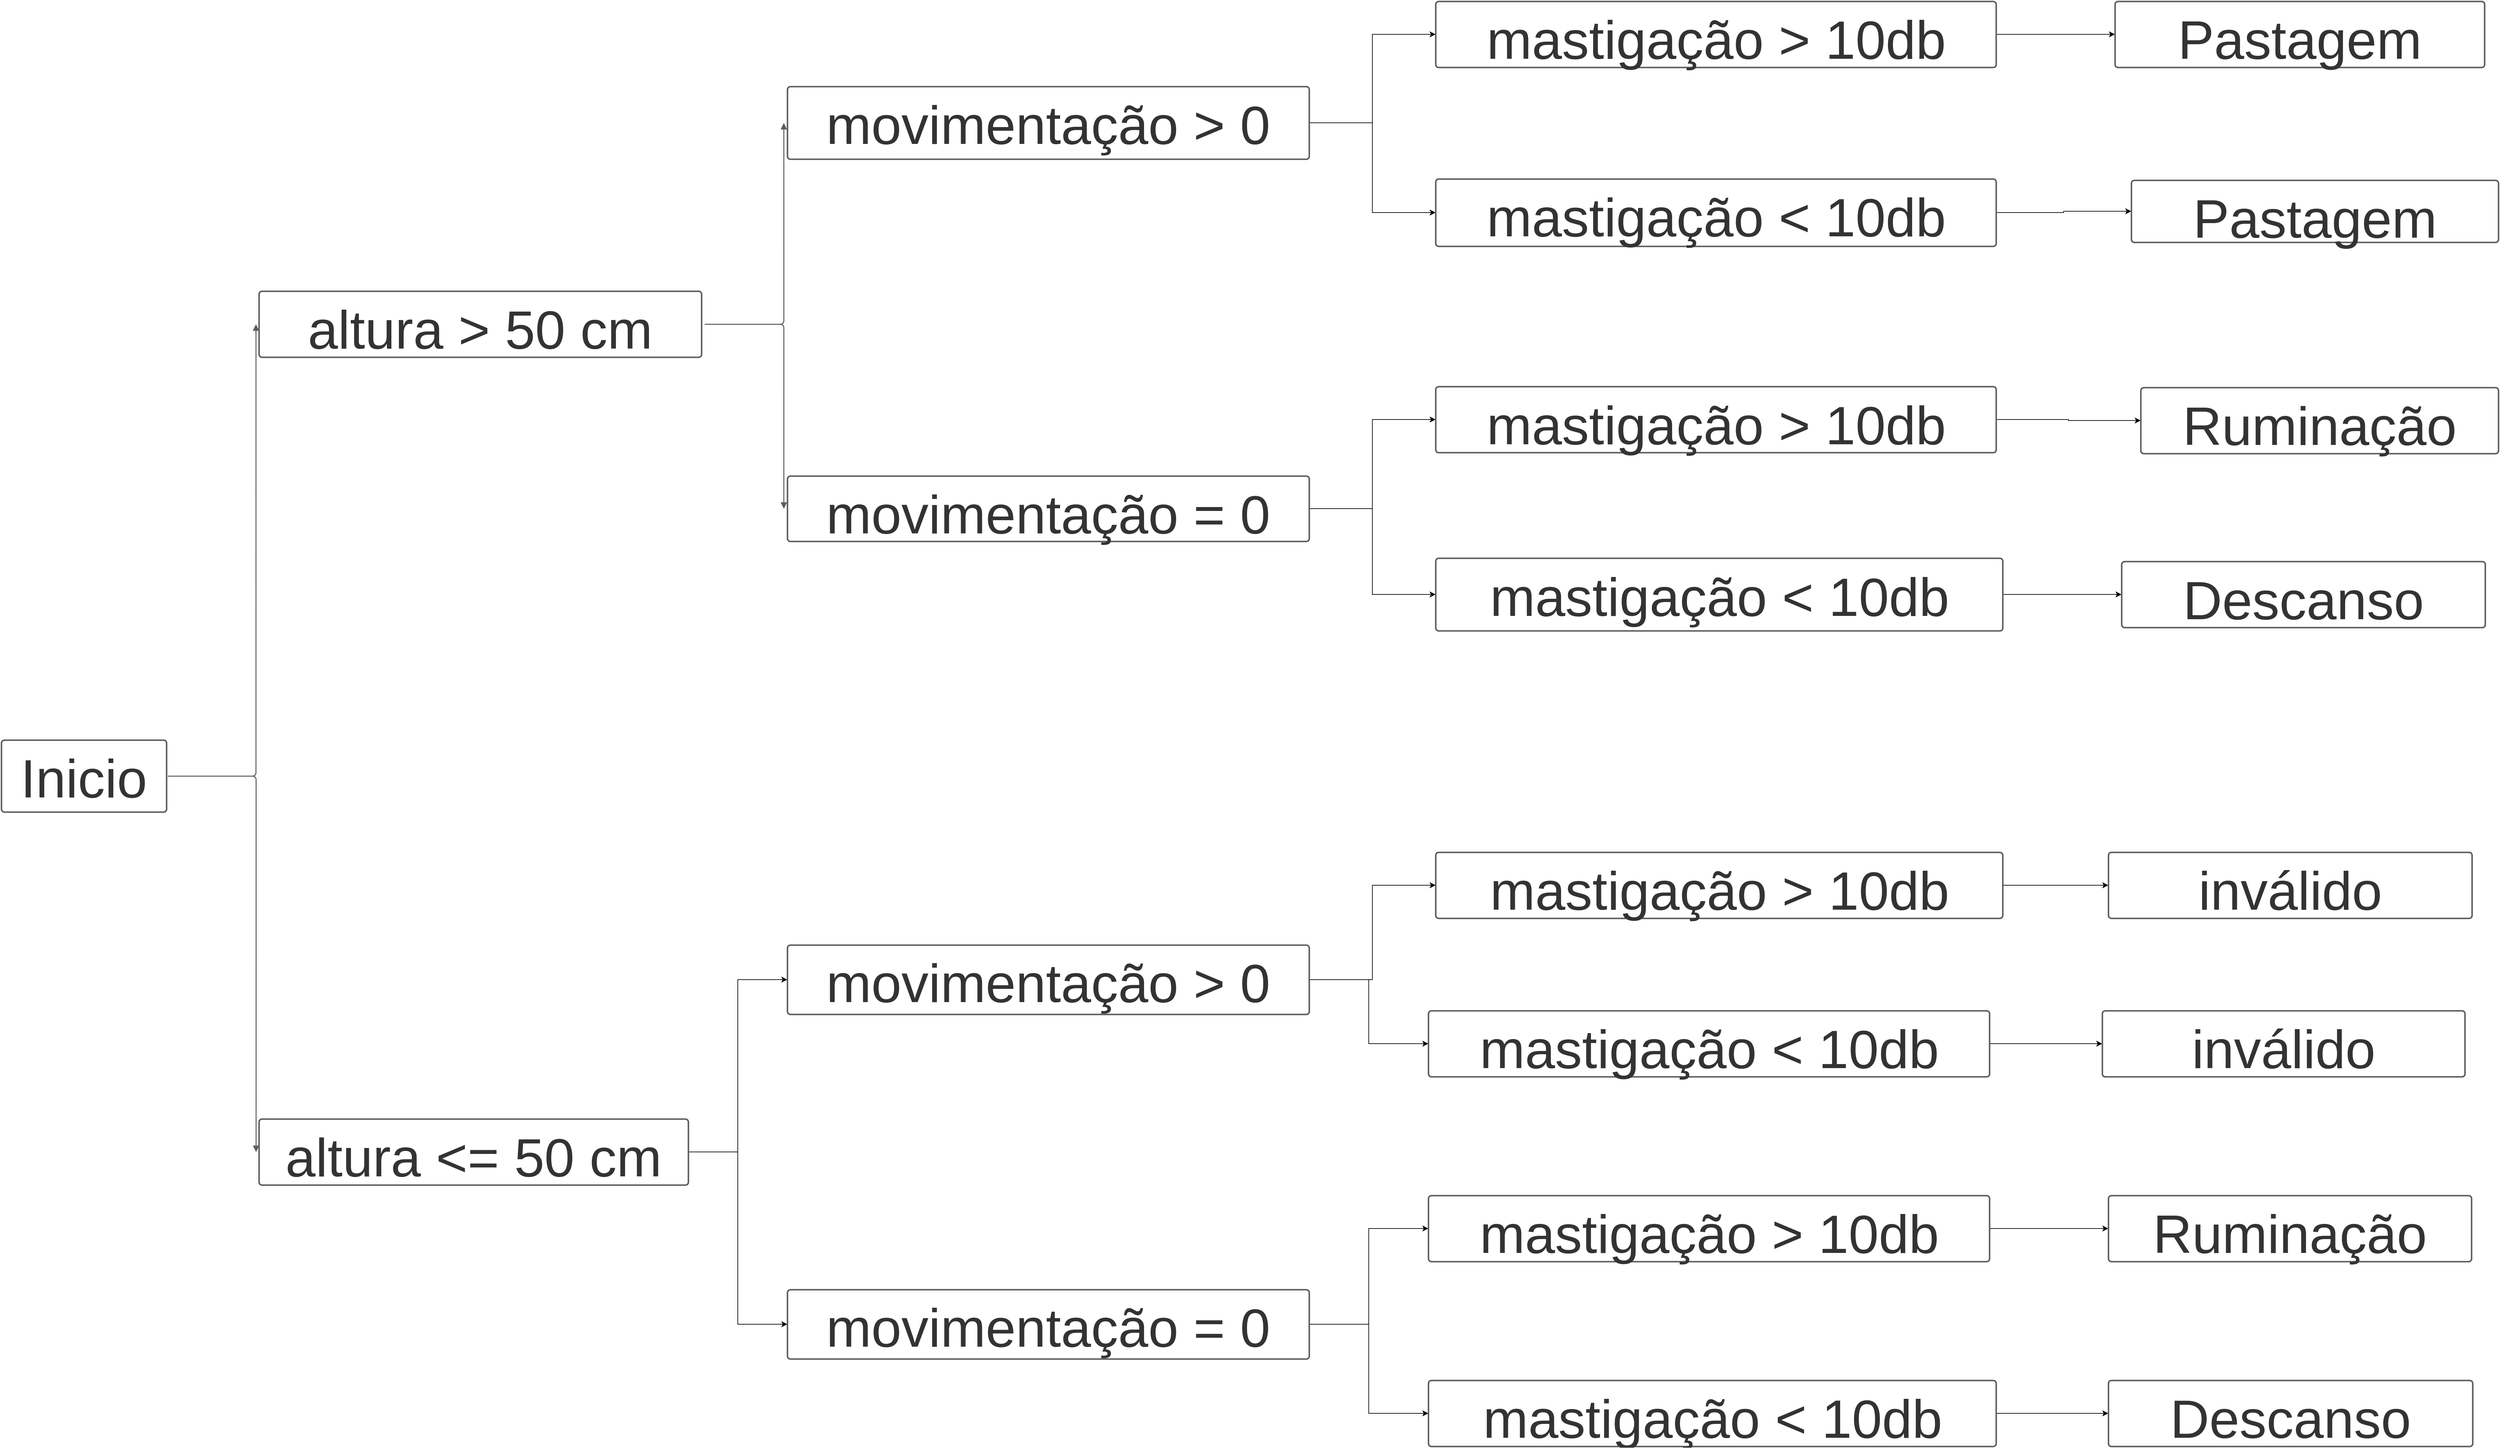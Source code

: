 <mxfile version="20.6.1" type="google"><diagram id="V3o6wmYQpV3e4mRiG3YW" name="Página-1"><mxGraphModel grid="1" page="1" gridSize="10" guides="1" tooltips="1" connect="1" arrows="1" fold="1" pageScale="1" pageWidth="827" pageHeight="1169" math="0" shadow="0"><root><mxCell id="0"/><mxCell id="1" parent="0"/><UserObject label="Inicio" lucidchartObjectId="VE75gtCgzb-8" id="nBEY4ZYgUm4jIjsEoEsB-1"><mxCell style="html=1;overflow=block;blockSpacing=1;whiteSpace=wrap;fontSize=82;fontColor=#333333;spacing=9;strokeColor=#5e5e5e;strokeOpacity=100;rounded=1;absoluteArcSize=1;arcSize=9;strokeWidth=2.3;" vertex="1" parent="1"><mxGeometry x="-650" y="-671" width="250" height="109" as="geometry"/></mxCell></UserObject><mxCell id="yoJVcnT6pF0CUNDbpuBy-11" style="edgeStyle=orthogonalEdgeStyle;rounded=0;orthogonalLoop=1;jettySize=auto;html=1;entryX=0;entryY=0.5;entryDx=0;entryDy=0;fontSize=82;" edge="1" parent="1" source="nBEY4ZYgUm4jIjsEoEsB-2" target="nBEY4ZYgUm4jIjsEoEsB-4"><mxGeometry relative="1" as="geometry"/></mxCell><mxCell id="yoJVcnT6pF0CUNDbpuBy-12" style="edgeStyle=orthogonalEdgeStyle;rounded=0;orthogonalLoop=1;jettySize=auto;html=1;entryX=0;entryY=0.5;entryDx=0;entryDy=0;fontSize=82;" edge="1" parent="1" source="nBEY4ZYgUm4jIjsEoEsB-2" target="nBEY4ZYgUm4jIjsEoEsB-5"><mxGeometry relative="1" as="geometry"/></mxCell><UserObject label="movimentação &amp;gt; 0" lucidchartObjectId="5E75K_5Ha9Og" id="nBEY4ZYgUm4jIjsEoEsB-2"><mxCell style="html=1;overflow=block;blockSpacing=1;whiteSpace=wrap;fontSize=82;fontColor=#333333;spacing=9;strokeColor=#5e5e5e;strokeOpacity=100;rounded=1;absoluteArcSize=1;arcSize=9;strokeWidth=2.3;" vertex="1" parent="1"><mxGeometry x="540" y="-1661" width="790" height="110" as="geometry"/></mxCell></UserObject><mxCell id="yoJVcnT6pF0CUNDbpuBy-13" style="edgeStyle=orthogonalEdgeStyle;rounded=0;orthogonalLoop=1;jettySize=auto;html=1;entryX=0;entryY=0.5;entryDx=0;entryDy=0;fontSize=82;" edge="1" parent="1" source="nBEY4ZYgUm4jIjsEoEsB-3" target="nBEY4ZYgUm4jIjsEoEsB-6"><mxGeometry relative="1" as="geometry"/></mxCell><mxCell id="yoJVcnT6pF0CUNDbpuBy-14" style="edgeStyle=orthogonalEdgeStyle;rounded=0;orthogonalLoop=1;jettySize=auto;html=1;entryX=0;entryY=0.5;entryDx=0;entryDy=0;fontSize=82;" edge="1" parent="1" source="nBEY4ZYgUm4jIjsEoEsB-3" target="nBEY4ZYgUm4jIjsEoEsB-7"><mxGeometry relative="1" as="geometry"/></mxCell><UserObject label="movimentação = 0" lucidchartObjectId="5E75bp-0qhoB" id="nBEY4ZYgUm4jIjsEoEsB-3"><mxCell style="html=1;overflow=block;blockSpacing=1;whiteSpace=wrap;fontSize=82;fontColor=#333333;spacing=9;strokeColor=#5e5e5e;strokeOpacity=100;rounded=1;absoluteArcSize=1;arcSize=9;strokeWidth=2.3;" vertex="1" parent="1"><mxGeometry x="540" y="-1071" width="790" height="99" as="geometry"/></mxCell></UserObject><mxCell id="yoJVcnT6pF0CUNDbpuBy-19" style="edgeStyle=orthogonalEdgeStyle;rounded=0;orthogonalLoop=1;jettySize=auto;html=1;fontSize=82;" edge="1" parent="1" source="nBEY4ZYgUm4jIjsEoEsB-4" target="nBEY4ZYgUm4jIjsEoEsB-15"><mxGeometry relative="1" as="geometry"/></mxCell><UserObject label="mastigação &amp;gt; 10db" lucidchartObjectId="WH75hjNNN-KY" id="nBEY4ZYgUm4jIjsEoEsB-4"><mxCell style="html=1;overflow=block;blockSpacing=1;whiteSpace=wrap;fontSize=82;fontColor=#333333;spacing=9;strokeColor=#5e5e5e;strokeOpacity=100;rounded=1;absoluteArcSize=1;arcSize=9;strokeWidth=2.3;" vertex="1" parent="1"><mxGeometry x="1521.5" y="-1790" width="848.5" height="100" as="geometry"/></mxCell></UserObject><mxCell id="yoJVcnT6pF0CUNDbpuBy-20" style="edgeStyle=orthogonalEdgeStyle;rounded=0;orthogonalLoop=1;jettySize=auto;html=1;fontSize=82;" edge="1" parent="1" source="nBEY4ZYgUm4jIjsEoEsB-5" target="nBEY4ZYgUm4jIjsEoEsB-16"><mxGeometry relative="1" as="geometry"/></mxCell><UserObject label="mastigação &amp;lt; 10db" lucidchartObjectId="WH75H3SVpmBp" id="nBEY4ZYgUm4jIjsEoEsB-5"><mxCell style="html=1;overflow=block;blockSpacing=1;whiteSpace=wrap;fontSize=82;fontColor=#333333;spacing=9;strokeColor=#5e5e5e;strokeOpacity=100;rounded=1;absoluteArcSize=1;arcSize=9;strokeWidth=2.3;" vertex="1" parent="1"><mxGeometry x="1521.5" y="-1521" width="848.5" height="102" as="geometry"/></mxCell></UserObject><mxCell id="yoJVcnT6pF0CUNDbpuBy-21" style="edgeStyle=orthogonalEdgeStyle;rounded=0;orthogonalLoop=1;jettySize=auto;html=1;fontSize=82;" edge="1" parent="1" source="nBEY4ZYgUm4jIjsEoEsB-6" target="nBEY4ZYgUm4jIjsEoEsB-17"><mxGeometry relative="1" as="geometry"/></mxCell><UserObject label="mastigação &amp;gt; 10db" lucidchartObjectId="JI75LmjAxSIm" id="nBEY4ZYgUm4jIjsEoEsB-6"><mxCell style="html=1;overflow=block;blockSpacing=1;whiteSpace=wrap;fontSize=82;fontColor=#333333;spacing=9;strokeColor=#5e5e5e;strokeOpacity=100;rounded=1;absoluteArcSize=1;arcSize=9;strokeWidth=2.3;" vertex="1" parent="1"><mxGeometry x="1521.5" y="-1206.5" width="848.5" height="100" as="geometry"/></mxCell></UserObject><mxCell id="yoJVcnT6pF0CUNDbpuBy-23" style="edgeStyle=orthogonalEdgeStyle;rounded=0;orthogonalLoop=1;jettySize=auto;html=1;entryX=0;entryY=0.5;entryDx=0;entryDy=0;fontSize=82;" edge="1" parent="1" source="nBEY4ZYgUm4jIjsEoEsB-7" target="nBEY4ZYgUm4jIjsEoEsB-18"><mxGeometry relative="1" as="geometry"/></mxCell><UserObject label="mastigação &amp;lt; 10db" lucidchartObjectId="JI75WAPza4xz" id="nBEY4ZYgUm4jIjsEoEsB-7"><mxCell style="html=1;overflow=block;blockSpacing=1;whiteSpace=wrap;fontSize=82;fontColor=#333333;spacing=9;strokeColor=#5e5e5e;strokeOpacity=100;rounded=1;absoluteArcSize=1;arcSize=9;strokeWidth=2.3;" vertex="1" parent="1"><mxGeometry x="1521.5" y="-946.5" width="858.5" height="110" as="geometry"/></mxCell></UserObject><UserObject label="altura &amp;gt; 50 cm" lucidchartObjectId="VI750QhuJtk3" id="nBEY4ZYgUm4jIjsEoEsB-8"><mxCell style="html=1;overflow=block;blockSpacing=1;whiteSpace=wrap;fontSize=82;fontColor=#333333;spacing=9;strokeColor=#5e5e5e;strokeOpacity=100;rounded=1;absoluteArcSize=1;arcSize=9;strokeWidth=2.3;" vertex="1" parent="1"><mxGeometry x="-260" y="-1351" width="670" height="100" as="geometry"/></mxCell></UserObject><mxCell id="yoJVcnT6pF0CUNDbpuBy-9" style="edgeStyle=orthogonalEdgeStyle;rounded=0;orthogonalLoop=1;jettySize=auto;html=1;entryX=0;entryY=0.5;entryDx=0;entryDy=0;fontSize=82;" edge="1" parent="1" source="nBEY4ZYgUm4jIjsEoEsB-9" target="nBEY4ZYgUm4jIjsEoEsB-25"><mxGeometry relative="1" as="geometry"/></mxCell><mxCell id="yoJVcnT6pF0CUNDbpuBy-10" style="edgeStyle=orthogonalEdgeStyle;rounded=0;orthogonalLoop=1;jettySize=auto;html=1;entryX=0;entryY=0.5;entryDx=0;entryDy=0;fontSize=82;" edge="1" parent="1" source="nBEY4ZYgUm4jIjsEoEsB-9" target="nBEY4ZYgUm4jIjsEoEsB-26"><mxGeometry relative="1" as="geometry"/></mxCell><UserObject label="altura &amp;lt;= 50 cm" lucidchartObjectId="VI75Skdd8uVh" id="nBEY4ZYgUm4jIjsEoEsB-9"><mxCell style="html=1;overflow=block;blockSpacing=1;whiteSpace=wrap;fontSize=82;fontColor=#333333;spacing=9;strokeColor=#5e5e5e;strokeOpacity=100;rounded=1;absoluteArcSize=1;arcSize=9;strokeWidth=2.3;" vertex="1" parent="1"><mxGeometry x="-260" y="-97" width="650" height="100" as="geometry"/></mxCell></UserObject><mxCell id="yoJVcnT6pF0CUNDbpuBy-24" style="edgeStyle=orthogonalEdgeStyle;rounded=0;orthogonalLoop=1;jettySize=auto;html=1;fontSize=82;" edge="1" parent="1" source="nBEY4ZYgUm4jIjsEoEsB-10" target="nBEY4ZYgUm4jIjsEoEsB-19"><mxGeometry relative="1" as="geometry"/></mxCell><UserObject label="mastigação &amp;gt; 10db" lucidchartObjectId="MM75ihqaPxrP" id="nBEY4ZYgUm4jIjsEoEsB-10"><mxCell style="html=1;overflow=block;blockSpacing=1;whiteSpace=wrap;fontSize=82;fontColor=#333333;spacing=9;strokeColor=#5e5e5e;strokeOpacity=100;rounded=1;absoluteArcSize=1;arcSize=9;strokeWidth=2.3;" vertex="1" parent="1"><mxGeometry x="1521.5" y="-501" width="858.5" height="100" as="geometry"/></mxCell></UserObject><mxCell id="yoJVcnT6pF0CUNDbpuBy-25" style="edgeStyle=orthogonalEdgeStyle;rounded=0;orthogonalLoop=1;jettySize=auto;html=1;fontSize=82;" edge="1" parent="1" source="nBEY4ZYgUm4jIjsEoEsB-11" target="nBEY4ZYgUm4jIjsEoEsB-20"><mxGeometry relative="1" as="geometry"/></mxCell><UserObject label="mastigação &amp;lt; 10db" lucidchartObjectId="MM756fHphRyc" id="nBEY4ZYgUm4jIjsEoEsB-11"><mxCell style="html=1;overflow=block;blockSpacing=1;whiteSpace=wrap;fontSize=82;fontColor=#333333;spacing=9;strokeColor=#5e5e5e;strokeOpacity=100;rounded=1;absoluteArcSize=1;arcSize=9;strokeWidth=2.3;" vertex="1" parent="1"><mxGeometry x="1510.5" y="-261" width="849.5" height="100" as="geometry"/></mxCell></UserObject><mxCell id="yoJVcnT6pF0CUNDbpuBy-26" style="edgeStyle=orthogonalEdgeStyle;rounded=0;orthogonalLoop=1;jettySize=auto;html=1;fontSize=82;" edge="1" parent="1" source="nBEY4ZYgUm4jIjsEoEsB-12" target="nBEY4ZYgUm4jIjsEoEsB-21"><mxGeometry relative="1" as="geometry"/></mxCell><UserObject label="mastigação &amp;gt; 10db" lucidchartObjectId="MM75.gfIGpz4" id="nBEY4ZYgUm4jIjsEoEsB-12"><mxCell style="html=1;overflow=block;blockSpacing=1;whiteSpace=wrap;fontSize=82;fontColor=#333333;spacing=9;strokeColor=#5e5e5e;strokeOpacity=100;rounded=1;absoluteArcSize=1;arcSize=9;strokeWidth=2.3;" vertex="1" parent="1"><mxGeometry x="1510.5" y="19" width="849.5" height="100" as="geometry"/></mxCell></UserObject><mxCell id="yoJVcnT6pF0CUNDbpuBy-27" style="edgeStyle=orthogonalEdgeStyle;rounded=0;orthogonalLoop=1;jettySize=auto;html=1;entryX=0;entryY=0.5;entryDx=0;entryDy=0;fontSize=82;" edge="1" parent="1" source="nBEY4ZYgUm4jIjsEoEsB-13" target="nBEY4ZYgUm4jIjsEoEsB-22"><mxGeometry relative="1" as="geometry"/></mxCell><UserObject label="mastigação &amp;lt; 10db" lucidchartObjectId="MM75dJ_EPHS7" id="nBEY4ZYgUm4jIjsEoEsB-13"><mxCell style="html=1;overflow=block;blockSpacing=1;whiteSpace=wrap;fontSize=82;fontColor=#333333;spacing=9;strokeColor=#5e5e5e;strokeOpacity=100;rounded=1;absoluteArcSize=1;arcSize=9;strokeWidth=2.3;" vertex="1" parent="1"><mxGeometry x="1510.5" y="299" width="859.5" height="100" as="geometry"/></mxCell></UserObject><UserObject label="Pastagem" lucidchartObjectId="TR75z7-sRn9B" id="nBEY4ZYgUm4jIjsEoEsB-15"><mxCell style="html=1;overflow=block;blockSpacing=1;whiteSpace=wrap;fontSize=82;fontColor=#333333;spacing=9;strokeColor=#5e5e5e;strokeOpacity=100;rounded=1;absoluteArcSize=1;arcSize=9;strokeWidth=2.3;" vertex="1" parent="1"><mxGeometry x="2550" y="-1790" width="559.5" height="100" as="geometry"/></mxCell></UserObject><UserObject label="Pastagem" lucidchartObjectId="5R75dT33jS4I" id="nBEY4ZYgUm4jIjsEoEsB-16"><mxCell style="html=1;overflow=block;blockSpacing=1;whiteSpace=wrap;fontSize=82;fontColor=#333333;spacing=9;strokeColor=#5e5e5e;strokeOpacity=100;rounded=1;absoluteArcSize=1;arcSize=9;strokeWidth=2.3;" vertex="1" parent="1"><mxGeometry x="2574.75" y="-1519" width="555.75" height="94" as="geometry"/></mxCell></UserObject><UserObject label="Ruminação" lucidchartObjectId="HS75NNgc1BEW" id="nBEY4ZYgUm4jIjsEoEsB-17"><mxCell style="html=1;overflow=block;blockSpacing=1;whiteSpace=wrap;fontSize=82;fontColor=#333333;spacing=9;strokeColor=#5e5e5e;strokeOpacity=100;rounded=1;absoluteArcSize=1;arcSize=9;strokeWidth=2.3;" vertex="1" parent="1"><mxGeometry x="2589" y="-1205" width="541.5" height="100" as="geometry"/></mxCell></UserObject><UserObject label="Descanso" lucidchartObjectId="TS75if3cwjQ8" id="nBEY4ZYgUm4jIjsEoEsB-18"><mxCell style="html=1;overflow=block;blockSpacing=1;whiteSpace=wrap;fontSize=82;fontColor=#333333;spacing=9;strokeColor=#5e5e5e;strokeOpacity=100;rounded=1;absoluteArcSize=1;arcSize=9;strokeWidth=2.3;" vertex="1" parent="1"><mxGeometry x="2560" y="-941.5" width="550.5" height="100" as="geometry"/></mxCell></UserObject><UserObject label="inválido" lucidchartObjectId="WS75uSNJT1z_" id="nBEY4ZYgUm4jIjsEoEsB-19"><mxCell style="html=1;overflow=block;blockSpacing=1;whiteSpace=wrap;fontSize=82;fontColor=#333333;spacing=9;strokeColor=#5e5e5e;strokeOpacity=100;rounded=1;absoluteArcSize=1;arcSize=9;strokeWidth=2.3;" vertex="1" parent="1"><mxGeometry x="2540" y="-501" width="550.5" height="100" as="geometry"/></mxCell></UserObject><UserObject label="inválido" lucidchartObjectId="WS75faJZy14O" id="nBEY4ZYgUm4jIjsEoEsB-20"><mxCell style="html=1;overflow=block;blockSpacing=1;whiteSpace=wrap;fontSize=82;fontColor=#333333;spacing=9;strokeColor=#5e5e5e;strokeOpacity=100;rounded=1;absoluteArcSize=1;arcSize=9;strokeWidth=2.3;" vertex="1" parent="1"><mxGeometry x="2530.75" y="-261" width="549" height="100" as="geometry"/></mxCell></UserObject><UserObject label="Ruminação" lucidchartObjectId="XS75OGQ3~jMr" id="nBEY4ZYgUm4jIjsEoEsB-21"><mxCell style="html=1;overflow=block;blockSpacing=1;whiteSpace=wrap;fontSize=82;fontColor=#333333;spacing=9;strokeColor=#5e5e5e;strokeOpacity=100;rounded=1;absoluteArcSize=1;arcSize=9;strokeWidth=2.3;" vertex="1" parent="1"><mxGeometry x="2540" y="19" width="549.75" height="100" as="geometry"/></mxCell></UserObject><UserObject label="Descanso" lucidchartObjectId="YS755YjjPPui" id="nBEY4ZYgUm4jIjsEoEsB-22"><mxCell style="html=1;overflow=block;blockSpacing=1;whiteSpace=wrap;fontSize=82;fontColor=#333333;spacing=9;strokeColor=#5e5e5e;strokeOpacity=100;rounded=1;absoluteArcSize=1;arcSize=9;strokeWidth=2.3;" vertex="1" parent="1"><mxGeometry x="2540" y="299" width="551.5" height="100" as="geometry"/></mxCell></UserObject><UserObject label="" lucidchartObjectId="s475Vqc1i60K" id="nBEY4ZYgUm4jIjsEoEsB-23"><mxCell style="html=1;jettySize=18;whiteSpace=wrap;fontSize=82;strokeColor=#5E5E5E;strokeWidth=1.5;rounded=1;arcSize=12;edgeStyle=orthogonalEdgeStyle;startArrow=none;endArrow=block;endFill=1;exitX=1.007;exitY=0.5;exitPerimeter=0;entryX=-0.007;entryY=0.5;entryPerimeter=0;" edge="1" parent="1" source="nBEY4ZYgUm4jIjsEoEsB-1" target="nBEY4ZYgUm4jIjsEoEsB-8"><mxGeometry width="100" height="100" relative="1" as="geometry"><Array as="points"/></mxGeometry></mxCell></UserObject><UserObject label="" lucidchartObjectId="w475basUKNMF" id="nBEY4ZYgUm4jIjsEoEsB-24"><mxCell style="html=1;jettySize=18;whiteSpace=wrap;fontSize=82;strokeColor=#5E5E5E;strokeWidth=1.5;rounded=1;arcSize=12;edgeStyle=orthogonalEdgeStyle;startArrow=none;endArrow=block;endFill=1;exitX=1.007;exitY=0.5;exitPerimeter=0;entryX=-0.007;entryY=0.5;entryPerimeter=0;" edge="1" parent="1" source="nBEY4ZYgUm4jIjsEoEsB-1" target="nBEY4ZYgUm4jIjsEoEsB-9"><mxGeometry width="100" height="100" relative="1" as="geometry"><Array as="points"/></mxGeometry></mxCell></UserObject><mxCell id="yoJVcnT6pF0CUNDbpuBy-15" style="edgeStyle=orthogonalEdgeStyle;rounded=0;orthogonalLoop=1;jettySize=auto;html=1;entryX=0;entryY=0.5;entryDx=0;entryDy=0;fontSize=82;" edge="1" parent="1" source="nBEY4ZYgUm4jIjsEoEsB-25" target="nBEY4ZYgUm4jIjsEoEsB-10"><mxGeometry relative="1" as="geometry"/></mxCell><mxCell id="yoJVcnT6pF0CUNDbpuBy-16" style="edgeStyle=orthogonalEdgeStyle;rounded=0;orthogonalLoop=1;jettySize=auto;html=1;entryX=0;entryY=0.5;entryDx=0;entryDy=0;fontSize=82;" edge="1" parent="1" source="nBEY4ZYgUm4jIjsEoEsB-25" target="nBEY4ZYgUm4jIjsEoEsB-11"><mxGeometry relative="1" as="geometry"/></mxCell><UserObject label="movimentação &amp;gt; 0" lucidchartObjectId="8475~3FnwAb8" id="nBEY4ZYgUm4jIjsEoEsB-25"><mxCell style="html=1;overflow=block;blockSpacing=1;whiteSpace=wrap;fontSize=82;fontColor=#333333;spacing=9;strokeColor=#5e5e5e;strokeOpacity=100;rounded=1;absoluteArcSize=1;arcSize=9;strokeWidth=2.3;" vertex="1" parent="1"><mxGeometry x="540" y="-360.5" width="790" height="105" as="geometry"/></mxCell></UserObject><mxCell id="yoJVcnT6pF0CUNDbpuBy-17" style="edgeStyle=orthogonalEdgeStyle;rounded=0;orthogonalLoop=1;jettySize=auto;html=1;entryX=0;entryY=0.5;entryDx=0;entryDy=0;fontSize=82;" edge="1" parent="1" source="nBEY4ZYgUm4jIjsEoEsB-26" target="nBEY4ZYgUm4jIjsEoEsB-12"><mxGeometry relative="1" as="geometry"/></mxCell><mxCell id="yoJVcnT6pF0CUNDbpuBy-18" style="edgeStyle=orthogonalEdgeStyle;rounded=0;orthogonalLoop=1;jettySize=auto;html=1;entryX=0;entryY=0.5;entryDx=0;entryDy=0;fontSize=82;" edge="1" parent="1" source="nBEY4ZYgUm4jIjsEoEsB-26" target="nBEY4ZYgUm4jIjsEoEsB-13"><mxGeometry relative="1" as="geometry"/></mxCell><UserObject label="movimentação = 0" lucidchartObjectId="8475RBmiY61y" id="nBEY4ZYgUm4jIjsEoEsB-26"><mxCell style="html=1;overflow=block;blockSpacing=1;whiteSpace=wrap;fontSize=82;fontColor=#333333;spacing=9;strokeColor=#5e5e5e;strokeOpacity=100;rounded=1;absoluteArcSize=1;arcSize=9;strokeWidth=2.3;" vertex="1" parent="1"><mxGeometry x="540" y="161.5" width="790" height="105" as="geometry"/></mxCell></UserObject><UserObject label="" lucidchartObjectId="m6750MeMK9N~" id="nBEY4ZYgUm4jIjsEoEsB-27"><mxCell style="html=1;jettySize=18;whiteSpace=wrap;fontSize=82;strokeColor=#5E5E5E;strokeWidth=1.5;rounded=1;arcSize=12;edgeStyle=orthogonalEdgeStyle;startArrow=none;endArrow=block;endFill=1;exitX=1.007;exitY=0.5;exitPerimeter=0;entryX=-0.007;entryY=0.5;entryPerimeter=0;" edge="1" parent="1" source="nBEY4ZYgUm4jIjsEoEsB-8" target="nBEY4ZYgUm4jIjsEoEsB-2"><mxGeometry width="100" height="100" relative="1" as="geometry"><Array as="points"/></mxGeometry></mxCell></UserObject><UserObject label="" lucidchartObjectId="r675Ef5~.uDV" id="nBEY4ZYgUm4jIjsEoEsB-28"><mxCell style="html=1;jettySize=18;whiteSpace=wrap;fontSize=82;strokeColor=#5E5E5E;strokeWidth=1.5;rounded=1;arcSize=12;edgeStyle=orthogonalEdgeStyle;startArrow=none;endArrow=block;endFill=1;exitX=1.007;exitY=0.5;exitPerimeter=0;entryX=-0.007;entryY=0.5;entryPerimeter=0;" edge="1" parent="1" source="nBEY4ZYgUm4jIjsEoEsB-8" target="nBEY4ZYgUm4jIjsEoEsB-3"><mxGeometry width="100" height="100" relative="1" as="geometry"><Array as="points"/></mxGeometry></mxCell></UserObject></root></mxGraphModel></diagram></mxfile>